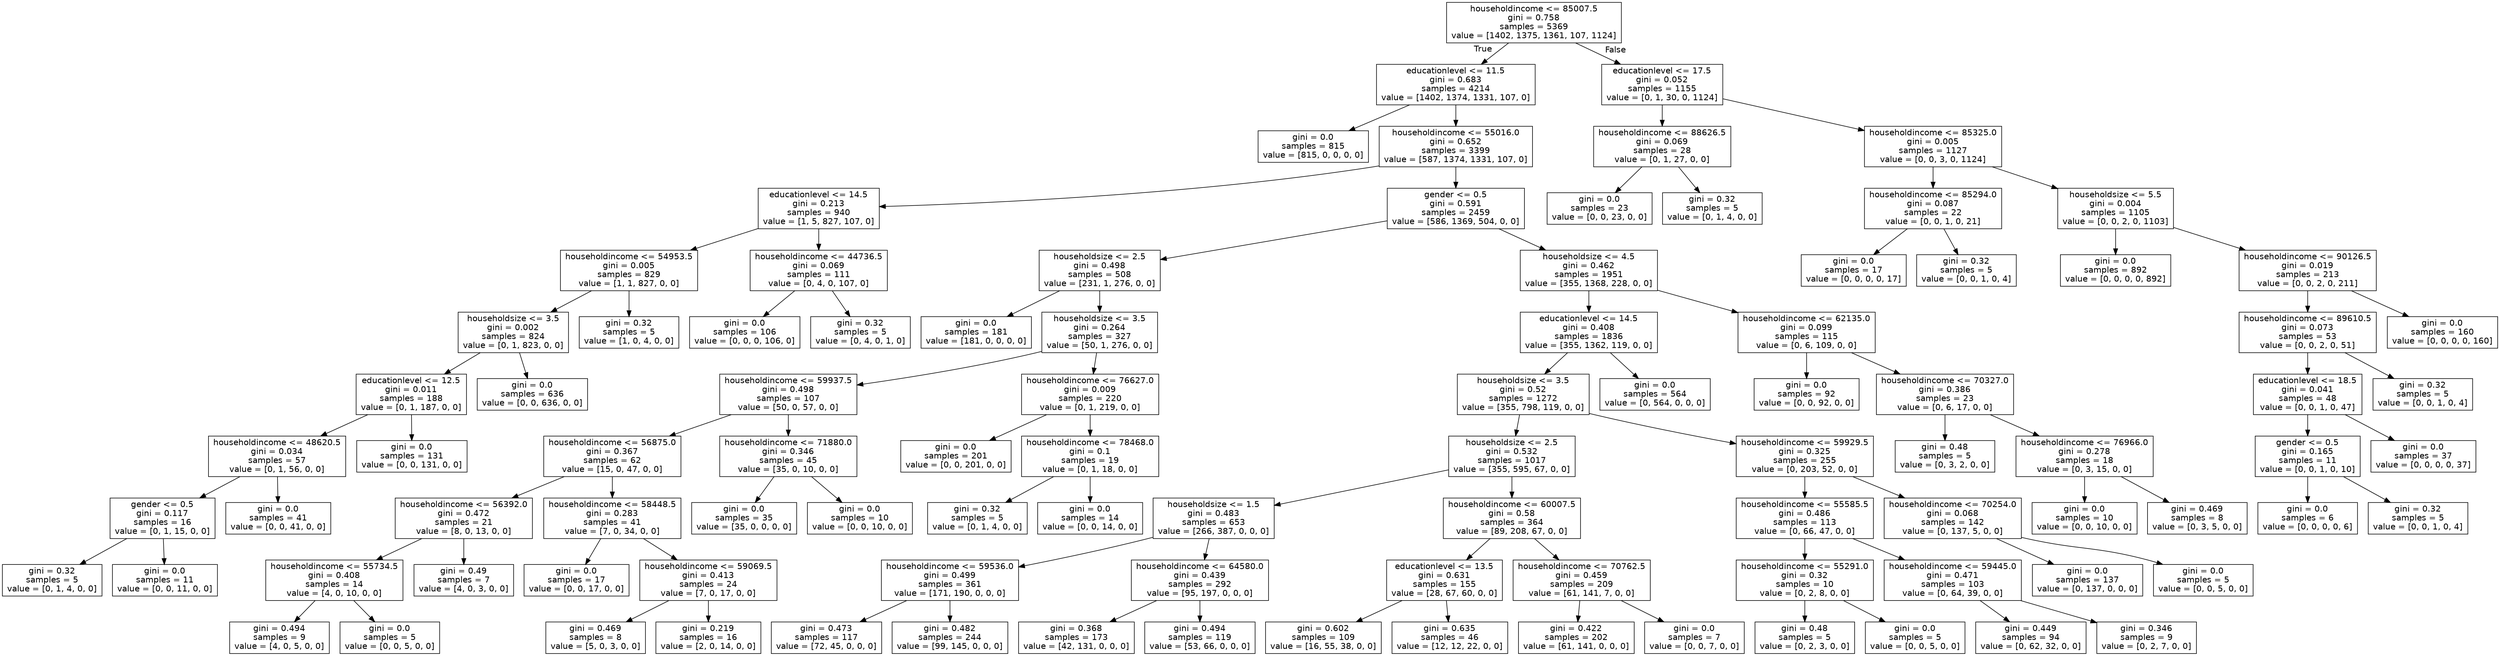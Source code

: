 digraph Tree {
node [shape=box, fontname="helvetica"] ;
edge [fontname="helvetica"] ;
0 [label="householdincome <= 85007.5\ngini = 0.758\nsamples = 5369\nvalue = [1402, 1375, 1361, 107, 1124]"] ;
1 [label="educationlevel <= 11.5\ngini = 0.683\nsamples = 4214\nvalue = [1402, 1374, 1331, 107, 0]"] ;
0 -> 1 [labeldistance=2.5, labelangle=45, headlabel="True"] ;
2 [label="gini = 0.0\nsamples = 815\nvalue = [815, 0, 0, 0, 0]"] ;
1 -> 2 ;
3 [label="householdincome <= 55016.0\ngini = 0.652\nsamples = 3399\nvalue = [587, 1374, 1331, 107, 0]"] ;
1 -> 3 ;
4 [label="educationlevel <= 14.5\ngini = 0.213\nsamples = 940\nvalue = [1, 5, 827, 107, 0]"] ;
3 -> 4 ;
5 [label="householdincome <= 54953.5\ngini = 0.005\nsamples = 829\nvalue = [1, 1, 827, 0, 0]"] ;
4 -> 5 ;
6 [label="householdsize <= 3.5\ngini = 0.002\nsamples = 824\nvalue = [0, 1, 823, 0, 0]"] ;
5 -> 6 ;
7 [label="educationlevel <= 12.5\ngini = 0.011\nsamples = 188\nvalue = [0, 1, 187, 0, 0]"] ;
6 -> 7 ;
8 [label="householdincome <= 48620.5\ngini = 0.034\nsamples = 57\nvalue = [0, 1, 56, 0, 0]"] ;
7 -> 8 ;
9 [label="gender <= 0.5\ngini = 0.117\nsamples = 16\nvalue = [0, 1, 15, 0, 0]"] ;
8 -> 9 ;
10 [label="gini = 0.32\nsamples = 5\nvalue = [0, 1, 4, 0, 0]"] ;
9 -> 10 ;
11 [label="gini = 0.0\nsamples = 11\nvalue = [0, 0, 11, 0, 0]"] ;
9 -> 11 ;
12 [label="gini = 0.0\nsamples = 41\nvalue = [0, 0, 41, 0, 0]"] ;
8 -> 12 ;
13 [label="gini = 0.0\nsamples = 131\nvalue = [0, 0, 131, 0, 0]"] ;
7 -> 13 ;
14 [label="gini = 0.0\nsamples = 636\nvalue = [0, 0, 636, 0, 0]"] ;
6 -> 14 ;
15 [label="gini = 0.32\nsamples = 5\nvalue = [1, 0, 4, 0, 0]"] ;
5 -> 15 ;
16 [label="householdincome <= 44736.5\ngini = 0.069\nsamples = 111\nvalue = [0, 4, 0, 107, 0]"] ;
4 -> 16 ;
17 [label="gini = 0.0\nsamples = 106\nvalue = [0, 0, 0, 106, 0]"] ;
16 -> 17 ;
18 [label="gini = 0.32\nsamples = 5\nvalue = [0, 4, 0, 1, 0]"] ;
16 -> 18 ;
19 [label="gender <= 0.5\ngini = 0.591\nsamples = 2459\nvalue = [586, 1369, 504, 0, 0]"] ;
3 -> 19 ;
20 [label="householdsize <= 2.5\ngini = 0.498\nsamples = 508\nvalue = [231, 1, 276, 0, 0]"] ;
19 -> 20 ;
21 [label="gini = 0.0\nsamples = 181\nvalue = [181, 0, 0, 0, 0]"] ;
20 -> 21 ;
22 [label="householdsize <= 3.5\ngini = 0.264\nsamples = 327\nvalue = [50, 1, 276, 0, 0]"] ;
20 -> 22 ;
23 [label="householdincome <= 59937.5\ngini = 0.498\nsamples = 107\nvalue = [50, 0, 57, 0, 0]"] ;
22 -> 23 ;
24 [label="householdincome <= 56875.0\ngini = 0.367\nsamples = 62\nvalue = [15, 0, 47, 0, 0]"] ;
23 -> 24 ;
25 [label="householdincome <= 56392.0\ngini = 0.472\nsamples = 21\nvalue = [8, 0, 13, 0, 0]"] ;
24 -> 25 ;
26 [label="householdincome <= 55734.5\ngini = 0.408\nsamples = 14\nvalue = [4, 0, 10, 0, 0]"] ;
25 -> 26 ;
27 [label="gini = 0.494\nsamples = 9\nvalue = [4, 0, 5, 0, 0]"] ;
26 -> 27 ;
28 [label="gini = 0.0\nsamples = 5\nvalue = [0, 0, 5, 0, 0]"] ;
26 -> 28 ;
29 [label="gini = 0.49\nsamples = 7\nvalue = [4, 0, 3, 0, 0]"] ;
25 -> 29 ;
30 [label="householdincome <= 58448.5\ngini = 0.283\nsamples = 41\nvalue = [7, 0, 34, 0, 0]"] ;
24 -> 30 ;
31 [label="gini = 0.0\nsamples = 17\nvalue = [0, 0, 17, 0, 0]"] ;
30 -> 31 ;
32 [label="householdincome <= 59069.5\ngini = 0.413\nsamples = 24\nvalue = [7, 0, 17, 0, 0]"] ;
30 -> 32 ;
33 [label="gini = 0.469\nsamples = 8\nvalue = [5, 0, 3, 0, 0]"] ;
32 -> 33 ;
34 [label="gini = 0.219\nsamples = 16\nvalue = [2, 0, 14, 0, 0]"] ;
32 -> 34 ;
35 [label="householdincome <= 71880.0\ngini = 0.346\nsamples = 45\nvalue = [35, 0, 10, 0, 0]"] ;
23 -> 35 ;
36 [label="gini = 0.0\nsamples = 35\nvalue = [35, 0, 0, 0, 0]"] ;
35 -> 36 ;
37 [label="gini = 0.0\nsamples = 10\nvalue = [0, 0, 10, 0, 0]"] ;
35 -> 37 ;
38 [label="householdincome <= 76627.0\ngini = 0.009\nsamples = 220\nvalue = [0, 1, 219, 0, 0]"] ;
22 -> 38 ;
39 [label="gini = 0.0\nsamples = 201\nvalue = [0, 0, 201, 0, 0]"] ;
38 -> 39 ;
40 [label="householdincome <= 78468.0\ngini = 0.1\nsamples = 19\nvalue = [0, 1, 18, 0, 0]"] ;
38 -> 40 ;
41 [label="gini = 0.32\nsamples = 5\nvalue = [0, 1, 4, 0, 0]"] ;
40 -> 41 ;
42 [label="gini = 0.0\nsamples = 14\nvalue = [0, 0, 14, 0, 0]"] ;
40 -> 42 ;
43 [label="householdsize <= 4.5\ngini = 0.462\nsamples = 1951\nvalue = [355, 1368, 228, 0, 0]"] ;
19 -> 43 ;
44 [label="educationlevel <= 14.5\ngini = 0.408\nsamples = 1836\nvalue = [355, 1362, 119, 0, 0]"] ;
43 -> 44 ;
45 [label="householdsize <= 3.5\ngini = 0.52\nsamples = 1272\nvalue = [355, 798, 119, 0, 0]"] ;
44 -> 45 ;
46 [label="householdsize <= 2.5\ngini = 0.532\nsamples = 1017\nvalue = [355, 595, 67, 0, 0]"] ;
45 -> 46 ;
47 [label="householdsize <= 1.5\ngini = 0.483\nsamples = 653\nvalue = [266, 387, 0, 0, 0]"] ;
46 -> 47 ;
48 [label="householdincome <= 59536.0\ngini = 0.499\nsamples = 361\nvalue = [171, 190, 0, 0, 0]"] ;
47 -> 48 ;
49 [label="gini = 0.473\nsamples = 117\nvalue = [72, 45, 0, 0, 0]"] ;
48 -> 49 ;
50 [label="gini = 0.482\nsamples = 244\nvalue = [99, 145, 0, 0, 0]"] ;
48 -> 50 ;
51 [label="householdincome <= 64580.0\ngini = 0.439\nsamples = 292\nvalue = [95, 197, 0, 0, 0]"] ;
47 -> 51 ;
52 [label="gini = 0.368\nsamples = 173\nvalue = [42, 131, 0, 0, 0]"] ;
51 -> 52 ;
53 [label="gini = 0.494\nsamples = 119\nvalue = [53, 66, 0, 0, 0]"] ;
51 -> 53 ;
54 [label="householdincome <= 60007.5\ngini = 0.58\nsamples = 364\nvalue = [89, 208, 67, 0, 0]"] ;
46 -> 54 ;
55 [label="educationlevel <= 13.5\ngini = 0.631\nsamples = 155\nvalue = [28, 67, 60, 0, 0]"] ;
54 -> 55 ;
56 [label="gini = 0.602\nsamples = 109\nvalue = [16, 55, 38, 0, 0]"] ;
55 -> 56 ;
57 [label="gini = 0.635\nsamples = 46\nvalue = [12, 12, 22, 0, 0]"] ;
55 -> 57 ;
58 [label="householdincome <= 70762.5\ngini = 0.459\nsamples = 209\nvalue = [61, 141, 7, 0, 0]"] ;
54 -> 58 ;
59 [label="gini = 0.422\nsamples = 202\nvalue = [61, 141, 0, 0, 0]"] ;
58 -> 59 ;
60 [label="gini = 0.0\nsamples = 7\nvalue = [0, 0, 7, 0, 0]"] ;
58 -> 60 ;
61 [label="householdincome <= 59929.5\ngini = 0.325\nsamples = 255\nvalue = [0, 203, 52, 0, 0]"] ;
45 -> 61 ;
62 [label="householdincome <= 55585.5\ngini = 0.486\nsamples = 113\nvalue = [0, 66, 47, 0, 0]"] ;
61 -> 62 ;
63 [label="householdincome <= 55291.0\ngini = 0.32\nsamples = 10\nvalue = [0, 2, 8, 0, 0]"] ;
62 -> 63 ;
64 [label="gini = 0.48\nsamples = 5\nvalue = [0, 2, 3, 0, 0]"] ;
63 -> 64 ;
65 [label="gini = 0.0\nsamples = 5\nvalue = [0, 0, 5, 0, 0]"] ;
63 -> 65 ;
66 [label="householdincome <= 59445.0\ngini = 0.471\nsamples = 103\nvalue = [0, 64, 39, 0, 0]"] ;
62 -> 66 ;
67 [label="gini = 0.449\nsamples = 94\nvalue = [0, 62, 32, 0, 0]"] ;
66 -> 67 ;
68 [label="gini = 0.346\nsamples = 9\nvalue = [0, 2, 7, 0, 0]"] ;
66 -> 68 ;
69 [label="householdincome <= 70254.0\ngini = 0.068\nsamples = 142\nvalue = [0, 137, 5, 0, 0]"] ;
61 -> 69 ;
70 [label="gini = 0.0\nsamples = 137\nvalue = [0, 137, 0, 0, 0]"] ;
69 -> 70 ;
71 [label="gini = 0.0\nsamples = 5\nvalue = [0, 0, 5, 0, 0]"] ;
69 -> 71 ;
72 [label="gini = 0.0\nsamples = 564\nvalue = [0, 564, 0, 0, 0]"] ;
44 -> 72 ;
73 [label="householdincome <= 62135.0\ngini = 0.099\nsamples = 115\nvalue = [0, 6, 109, 0, 0]"] ;
43 -> 73 ;
74 [label="gini = 0.0\nsamples = 92\nvalue = [0, 0, 92, 0, 0]"] ;
73 -> 74 ;
75 [label="householdincome <= 70327.0\ngini = 0.386\nsamples = 23\nvalue = [0, 6, 17, 0, 0]"] ;
73 -> 75 ;
76 [label="gini = 0.48\nsamples = 5\nvalue = [0, 3, 2, 0, 0]"] ;
75 -> 76 ;
77 [label="householdincome <= 76966.0\ngini = 0.278\nsamples = 18\nvalue = [0, 3, 15, 0, 0]"] ;
75 -> 77 ;
78 [label="gini = 0.0\nsamples = 10\nvalue = [0, 0, 10, 0, 0]"] ;
77 -> 78 ;
79 [label="gini = 0.469\nsamples = 8\nvalue = [0, 3, 5, 0, 0]"] ;
77 -> 79 ;
80 [label="educationlevel <= 17.5\ngini = 0.052\nsamples = 1155\nvalue = [0, 1, 30, 0, 1124]"] ;
0 -> 80 [labeldistance=2.5, labelangle=-45, headlabel="False"] ;
81 [label="householdincome <= 88626.5\ngini = 0.069\nsamples = 28\nvalue = [0, 1, 27, 0, 0]"] ;
80 -> 81 ;
82 [label="gini = 0.0\nsamples = 23\nvalue = [0, 0, 23, 0, 0]"] ;
81 -> 82 ;
83 [label="gini = 0.32\nsamples = 5\nvalue = [0, 1, 4, 0, 0]"] ;
81 -> 83 ;
84 [label="householdincome <= 85325.0\ngini = 0.005\nsamples = 1127\nvalue = [0, 0, 3, 0, 1124]"] ;
80 -> 84 ;
85 [label="householdincome <= 85294.0\ngini = 0.087\nsamples = 22\nvalue = [0, 0, 1, 0, 21]"] ;
84 -> 85 ;
86 [label="gini = 0.0\nsamples = 17\nvalue = [0, 0, 0, 0, 17]"] ;
85 -> 86 ;
87 [label="gini = 0.32\nsamples = 5\nvalue = [0, 0, 1, 0, 4]"] ;
85 -> 87 ;
88 [label="householdsize <= 5.5\ngini = 0.004\nsamples = 1105\nvalue = [0, 0, 2, 0, 1103]"] ;
84 -> 88 ;
89 [label="gini = 0.0\nsamples = 892\nvalue = [0, 0, 0, 0, 892]"] ;
88 -> 89 ;
90 [label="householdincome <= 90126.5\ngini = 0.019\nsamples = 213\nvalue = [0, 0, 2, 0, 211]"] ;
88 -> 90 ;
91 [label="householdincome <= 89610.5\ngini = 0.073\nsamples = 53\nvalue = [0, 0, 2, 0, 51]"] ;
90 -> 91 ;
92 [label="educationlevel <= 18.5\ngini = 0.041\nsamples = 48\nvalue = [0, 0, 1, 0, 47]"] ;
91 -> 92 ;
93 [label="gender <= 0.5\ngini = 0.165\nsamples = 11\nvalue = [0, 0, 1, 0, 10]"] ;
92 -> 93 ;
94 [label="gini = 0.0\nsamples = 6\nvalue = [0, 0, 0, 0, 6]"] ;
93 -> 94 ;
95 [label="gini = 0.32\nsamples = 5\nvalue = [0, 0, 1, 0, 4]"] ;
93 -> 95 ;
96 [label="gini = 0.0\nsamples = 37\nvalue = [0, 0, 0, 0, 37]"] ;
92 -> 96 ;
97 [label="gini = 0.32\nsamples = 5\nvalue = [0, 0, 1, 0, 4]"] ;
91 -> 97 ;
98 [label="gini = 0.0\nsamples = 160\nvalue = [0, 0, 0, 0, 160]"] ;
90 -> 98 ;
}